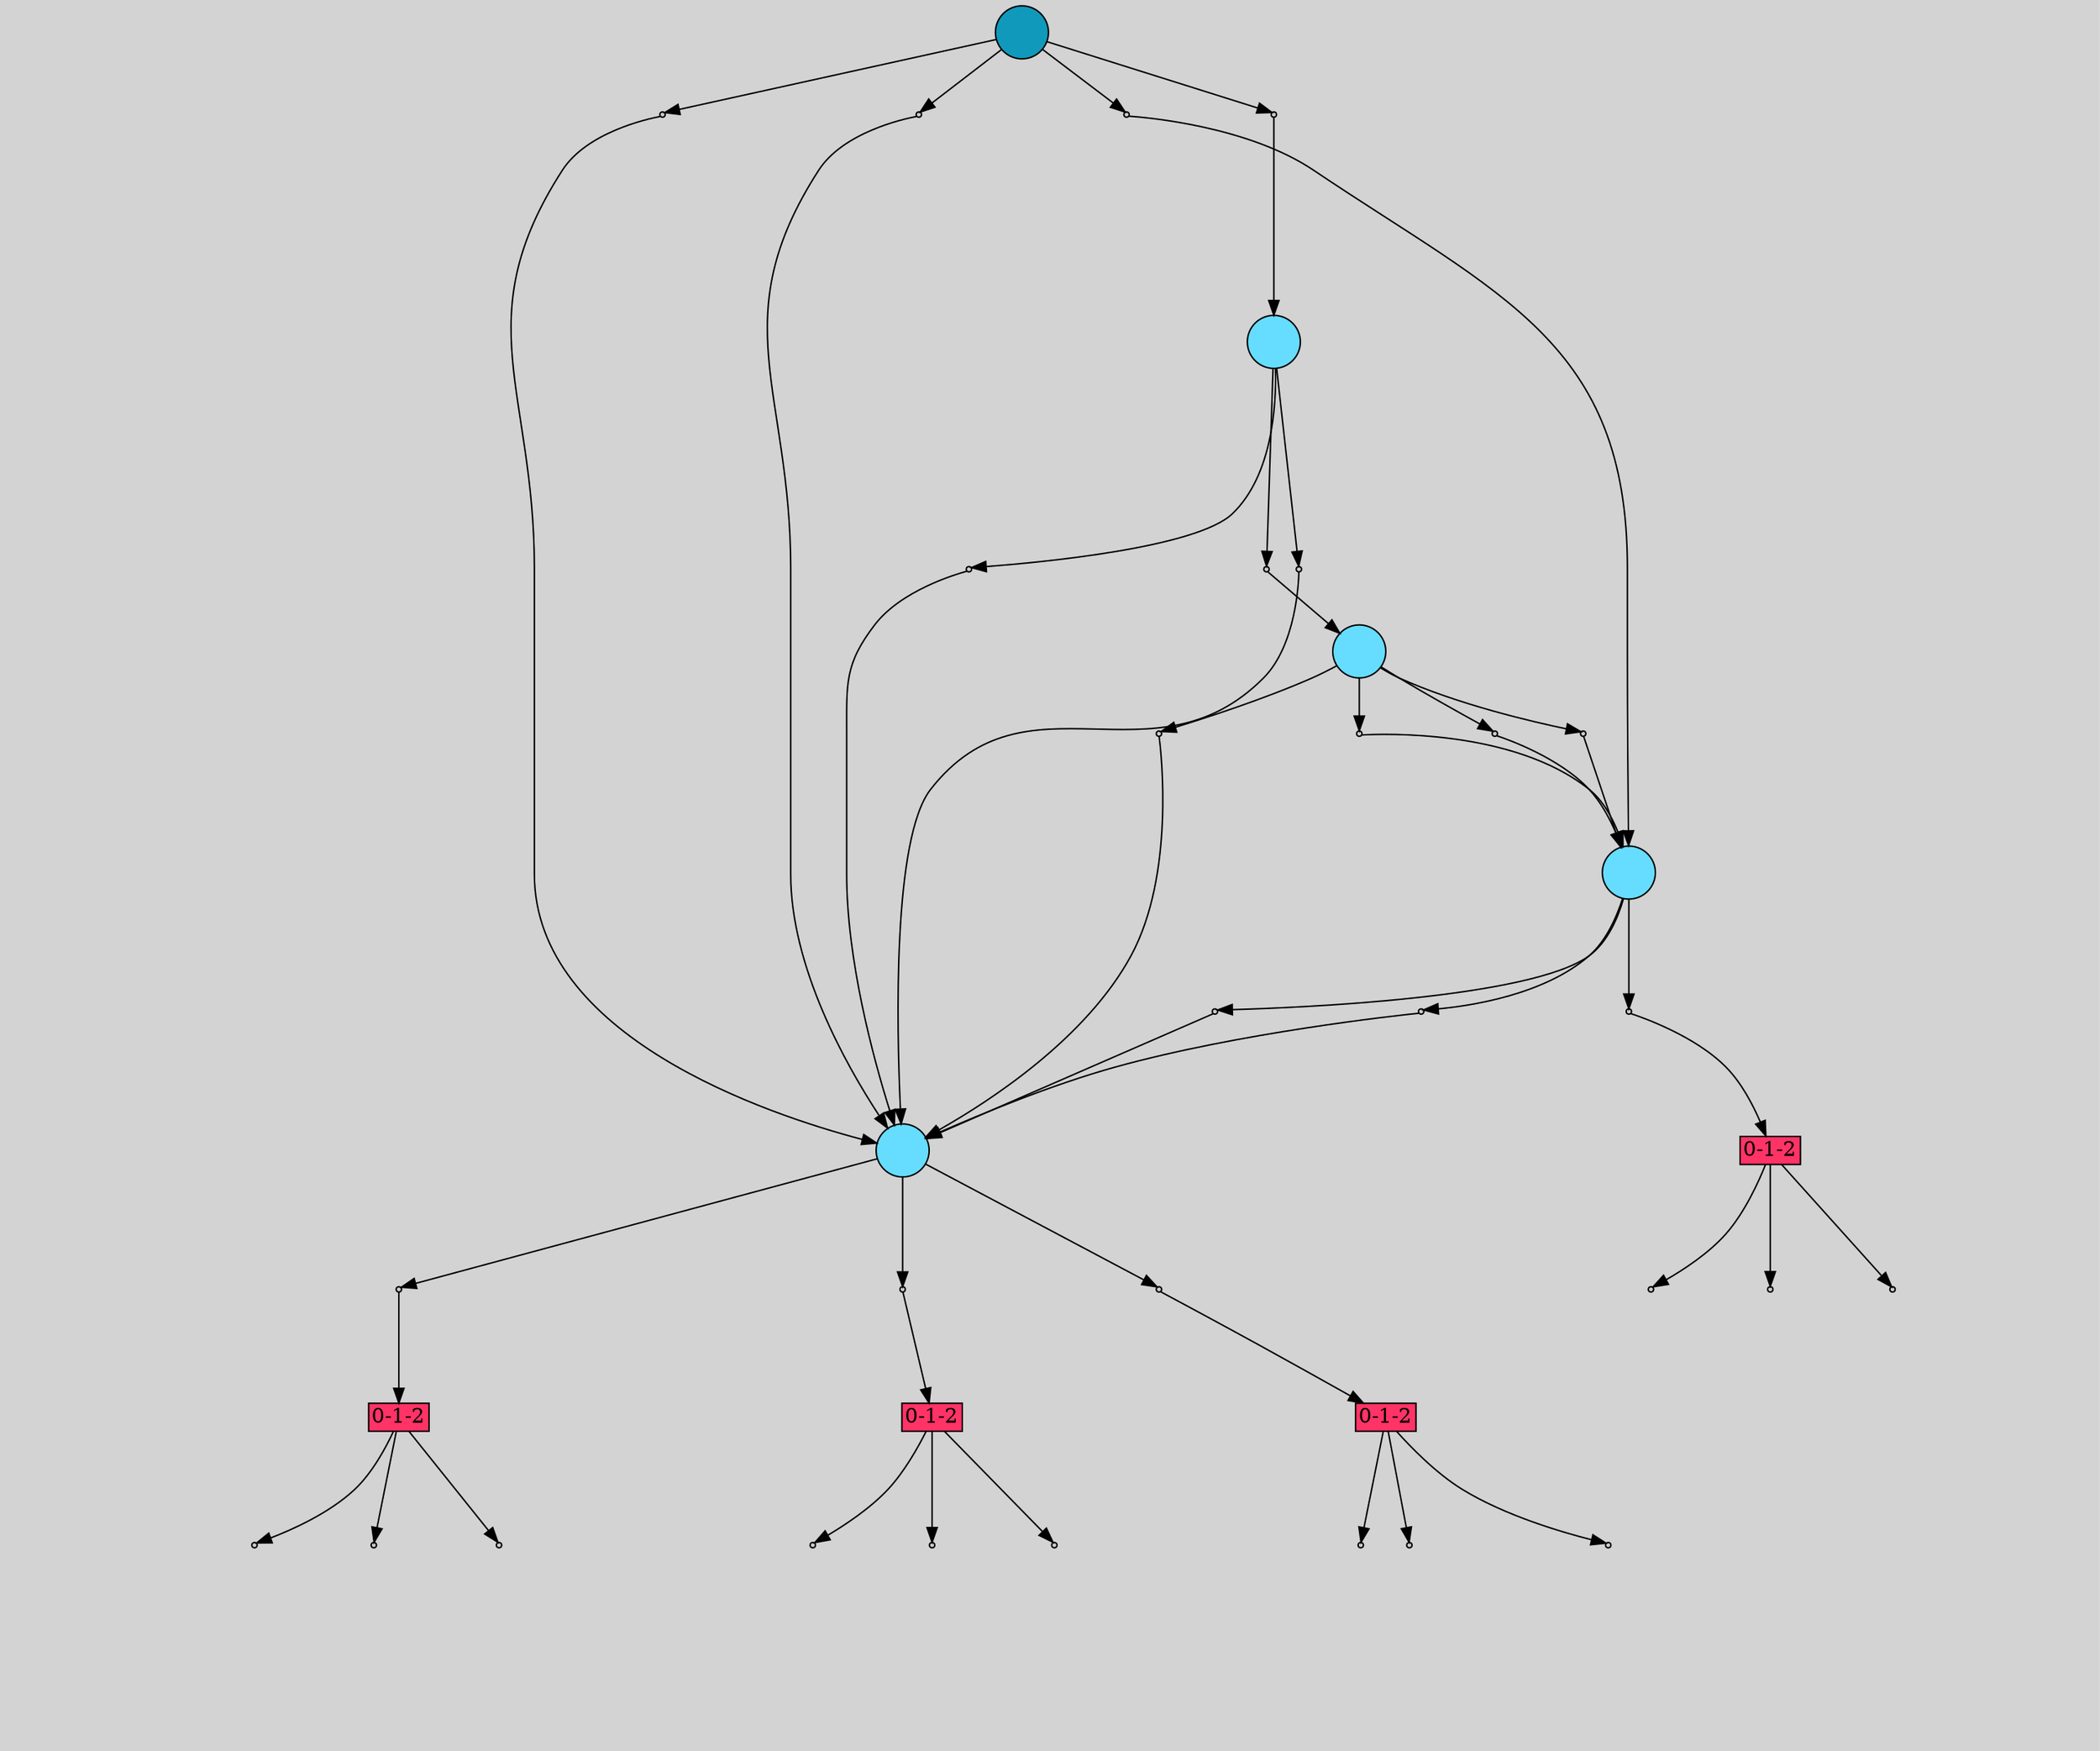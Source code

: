 // File exported with GEGELATI v1.4.0
// On the 2025-07-09 14:20:02
// With the File::TPGGraphDotExporter
digraph{
	graph[pad = "0.212, 0.055" bgcolor = lightgray]
	node[shape=circle style = filled label = ""]
		T320583 [fillcolor="#1199bb"]
		T116604 [fillcolor="#66ddff"]
		T101215 [fillcolor="#66ddff"]
		T291870 [fillcolor="#66ddff"]
		A115317 [fillcolor="#ff3366" shape=box margin=0.03 width=0 height=0 label="0-1-2"]
		A113056 [fillcolor="#ff3366" shape=box margin=0.03 width=0 height=0 label="0-1-2"]
		A116686 [fillcolor="#ff3366" shape=box margin=0.03 width=0 height=0 label="0-1-2"]
		A124567 [fillcolor="#ff3366" shape=box margin=0.03 width=0 height=0 label="0-1-2"]
		T169057 [fillcolor="#66ddff"]
		P2475090 [fillcolor="#cccccc" shape=point label="0"] //
		I2475090 [shape=box style=invis label="19|0&0|3#1|8&#92;n1|0&1|0#0|0&#92;n1|1&1|4#0|8&#92;n6|0&0|9#1|9&#92;n"] //-0.253152|-0.316663|-0.199278|-0.661709|-0.211802|0.136522|-0.188626|-0.255603|
		P2475090 -> I2475090[style=invis]
		T320583 -> P2475090 -> T116604
		P2475091 [fillcolor="#cccccc" shape=point label="0"] //
		I2475091 [shape=box style=invis label="9|0&1|10#0|10&#92;n"] //0.378055|0.652487|
		P2475091 -> I2475091[style=invis]
		T320583 -> P2475091 -> T101215
		P2475092 [fillcolor="#cccccc" shape=point label="0"] //
		I2475092 [shape=box style=invis label="1|1&1|4#1|2&#92;n12|0&0|9#1|3&#92;n6|3&1|9#0|10&#92;n2|7&1|0#1|8&#92;n12|5&1|9#0|0&#92;n2|7&1|5#0|7&#92;n2|4&0|3#0|5&#92;n4|7&0|7#0|4&#92;n0|6&1|8#0|7&#92;n3|5&1|2#0|6&#92;n5|6&0|5#1|3&#92;n8|4&0|6#1|7&#92;n16|1&0|4#1|0&#92;n7|1&0|9#0|4&#92;n5|0&0|1#1|2&#92;n"] //0.045515|0.503967|0.430022|0.694477|0.926325|-0.222800|-0.633842|-0.041348|-0.380789|-0.936768|0.996449|0.304130|0.592547|-0.940047|0.776606|-0.670649|-0.893336|0.767127|-0.540949|-0.381719|0.757648|0.147142|-0.504309|-0.173388|-0.055664|0.069760|0.135430|-0.978124|0.843834|-0.377039|
		P2475092 -> I2475092[style=invis]
		T320583 -> P2475092 -> T291870
		P2475093 [fillcolor="#cccccc" shape=point label="0"] //
		I2475093 [shape=box style=invis label="1|1&1|5#1|2&#92;n3|2&1|6#0|9&#92;n13|6&1|6#1|1&#92;n3|0&0|10#0|6&#92;n"] //-0.196318|0.638612|0.681350|0.420711|0.752183|0.305378|0.497582|-0.174902|
		P2475093 -> I2475093[style=invis]
		T320583 -> P2475093 -> T116604
		P2475094 [fillcolor="#cccccc" shape=point label="0"] //
		I2475094 [shape=box style=invis label="3|0&1|0#1|1&#92;n"] //-0.056333|0.851506|
		P2475094 -> I2475094[style=invis]
		A115317 [fillcolor="#ff3366" shape=box margin=0.03 width=0 height=0 label="0-1-2"]
		T116604 -> P2475094 -> A115317
		P2475095 [fillcolor="#cccccc" shape=point label="0"] //
		I2475095 [shape=box style=invis label="6|3&0|6#0|10&#92;n12|0&1|6#0|3&#92;n"] //-0.283388|-0.542309|-0.233263|-0.998373|
		P2475095 -> I2475095[style=invis]
		A113056 [fillcolor="#ff3366" shape=box margin=0.03 width=0 height=0 label="0-1-2"]
		T116604 -> P2475095 -> A113056
		P2475096 [fillcolor="#cccccc" shape=point label="0"] //
		I2475096 [shape=box style=invis label="1|0&1|2#0|0&#92;n6|3&0|6#0|10&#92;n1|0&0|3#0|8&#92;n"] //-0.199278|-0.661709|-0.283388|-0.542309|-0.133274|-0.316663|
		P2475096 -> I2475096[style=invis]
		A116686 [fillcolor="#ff3366" shape=box margin=0.03 width=0 height=0 label="0-1-2"]
		T116604 -> P2475096 -> A116686
		P2475097 [fillcolor="#cccccc" shape=point label="0"] //
		I2475097 [shape=box style=invis label="6|3&0|6#0|10&#92;n12|0&1|6#0|3&#92;n"] //-0.283388|-0.542309|-0.233263|-0.998373|
		P2475097 -> I2475097[style=invis]
		A124567 [fillcolor="#ff3366" shape=box margin=0.03 width=0 height=0 label="0-1-2"]
		T101215 -> P2475097 -> A124567
		P2475098 [fillcolor="#cccccc" shape=point label="0"] //
		I2475098 [shape=box style=invis label="19|0&1|7#1|2&#92;n1|0&1|6#0|0&#92;n"] //0.513213|0.200508|-0.199278|-0.661709|
		P2475098 -> I2475098[style=invis]
		T101215 -> P2475098 -> T116604
		P2475099 [fillcolor="#cccccc" shape=point label="0"] //
		I2475099 [shape=box style=invis label="5|2&1|8#1|10&#92;n6|6&0|3#1|3&#92;n3|0&0|10#0|6&#92;n19|4&0|8#1|6&#92;n16|0&0|4#1|6&#92;n15|3&1|4#1|0&#92;n1|0&0|3#0|8&#92;n"] //-0.451364|-0.323760|0.892017|-0.140205|0.497582|-0.174902|-0.192097|0.030650|-0.025353|0.069760|-0.708238|-0.873598|-0.133274|-0.316663|
		P2475099 -> I2475099[style=invis]
		T101215 -> P2475099 -> T116604
		P2475100 [fillcolor="#cccccc" shape=point label="0"] //
		I2475100 [shape=box style=invis label="5|0&1|10#0|7&#92;n"] //0.356400|-0.218907|
		P2475100 -> I2475100[style=invis]
		T291870 -> P2475100 -> T169057
		P2475101 [fillcolor="#cccccc" shape=point label="0"] //
		I2475101 [shape=box style=invis label="6|0&1|0#1|4&#92;n"] //-0.024210|-0.111276|
		P2475101 -> I2475101[style=invis]
		T291870 -> P2475101 -> T116604
		P2475102 [fillcolor="#cccccc" shape=point label="0"] //
		I2475102 [shape=box style=invis label="8|0&1|10#1|5&#92;n"] //0.947747|-0.944051|
		P2475102 -> I2475102[style=invis]
		T291870 -> P2475102 -> T116604
		P2475103 [fillcolor="#cccccc" shape=point label="1"] //
		I2475103 [shape=box style=invis label="16|2&1|2#0|1&#92;n12|2&0|10#1|5&#92;n3|4&1|8#1|3&#92;n0|2&0|10#0|4&#92;n7|0&0|2#0|5&#92;n14|0&1|10#0|8&#92;n"] //0.336543|-0.278813|0.106837|-0.483286|-0.821739|-0.800758|-0.741586|0.540033|0.212518|0.270070|-0.681300|-0.684278|
		P2475103 -> I2475103[style=invis]
		A115317 -> P2475103
		P2475104 [fillcolor="#cccccc" shape=point label="1"] //
		I2475104 [shape=box style=invis label="18|0&1|9#1|0&#92;n"] //-0.865581|-0.903238|
		P2475104 -> I2475104[style=invis]
		A115317 -> P2475104
		P2475105 [fillcolor="#cccccc" shape=point label="1"] //
		I2475105 [shape=box style=invis label="11|1&1|9#1|5&#92;n11|1&0|1#1|3&#92;n4|2&1|8#0|9&#92;n7|0&0|2#0|4&#92;n12|0&0|0#1|7&#92;n"] //-0.155422|-0.880909|0.626762|0.641854|0.093989|0.160157|0.784961|-0.089124|0.959569|-0.123142|
		P2475105 -> I2475105[style=invis]
		A115317 -> P2475105
		P2475106 [fillcolor="#cccccc" shape=point label="1"] //
		I2475106 [shape=box style=invis label="11|1&1|9#1|5&#92;n11|1&0|1#1|3&#92;n4|2&1|8#0|9&#92;n7|0&0|2#0|4&#92;n12|0&0|0#1|8&#92;n"] //-0.155422|-0.880909|0.626762|0.612911|0.093989|0.160157|0.784961|-0.089124|0.959569|-0.123142|
		P2475106 -> I2475106[style=invis]
		A113056 -> P2475106
		P2475107 [fillcolor="#cccccc" shape=point label="1"] //
		I2475107 [shape=box style=invis label="16|1&1|7#1|10&#92;n17|1&0|9#1|6&#92;n13|7&1|0#0|9&#92;n18|2&1|0#1|8&#92;n4|2&0|2#0|7&#92;n14|0&1|5#0|2&#92;n"] //0.522060|0.902665|-0.138659|0.918387|0.808716|0.877261|-0.511056|-0.263088|-0.354170|-0.903572|-0.724603|0.221023|
		P2475107 -> I2475107[style=invis]
		A113056 -> P2475107
		P2475108 [fillcolor="#cccccc" shape=point label="1"] //
		I2475108 [shape=box style=invis label="15|2&1|4#1|8&#92;n4|5&0|2#1|6&#92;n16|2&1|2#0|1&#92;n12|2&0|10#0|5&#92;n7|0&0|2#0|5&#92;n"] //0.535581|-0.271988|-0.589203|-0.653670|0.336543|-0.278813|0.106837|-0.483286|0.212518|0.270070|
		P2475108 -> I2475108[style=invis]
		A113056 -> P2475108
		P2475109 [fillcolor="#cccccc" shape=point label="1"] //
		I2475109 [shape=box style=invis label="9|6&1|3#0|9&#92;n18|2&1|9#0|8&#92;n5|1&0|10#1|9&#92;n12|0&0|1#0|6&#92;n14|0&0|0#1|6&#92;n12|0&1|7#0|8&#92;n"] //-0.634428|0.094799|-0.722665|-0.728019|-0.563148|-0.246348|0.269370|0.223957|-0.549758|-0.684314|-0.728308|-0.063301|
		P2475109 -> I2475109[style=invis]
		A116686 -> P2475109
		P2475110 [fillcolor="#cccccc" shape=point label="1"] //
		I2475110 [shape=box style=invis label="5|5&1|1#1|6&#92;n3|4&1|4#1|10&#92;n12|2&1|5#0|4&#92;n12|2&0|10#0|5&#92;n7|0&0|2#0|5&#92;n"] //-0.909636|-0.951802|0.228739|-0.947290|-0.422992|-0.420260|0.106837|-0.483286|0.212518|0.270070|
		P2475110 -> I2475110[style=invis]
		A116686 -> P2475110
		P2475111 [fillcolor="#cccccc" shape=point label="1"] //
		I2475111 [shape=box style=invis label="4|0&1|1#1|1&#92;n14|2&0|0#1|0&#92;n7|0&0|2#0|10&#92;n12|0&0|0#1|8&#92;n"] //-0.558744|0.563117|-0.021587|0.544218|0.784961|-0.089124|0.959569|-0.123142|
		P2475111 -> I2475111[style=invis]
		A116686 -> P2475111
		P2475112 [fillcolor="#cccccc" shape=point label="1"] //
		I2475112 [shape=box style=invis label="11|1&1|9#1|5&#92;n11|1&0|1#1|3&#92;n4|2&1|8#0|9&#92;n7|0&0|2#0|4&#92;n12|0&0|0#1|8&#92;n"] //-0.155422|-0.880909|0.626762|0.612911|0.093989|0.160157|0.784961|-0.089124|0.959569|-0.123142|
		P2475112 -> I2475112[style=invis]
		A124567 -> P2475112
		P2475113 [fillcolor="#cccccc" shape=point label="1"] //
		I2475113 [shape=box style=invis label="16|1&1|7#1|10&#92;n17|1&0|9#1|6&#92;n13|7&1|0#0|9&#92;n18|2&1|0#1|8&#92;n4|2&0|2#0|7&#92;n14|0&1|5#0|2&#92;n"] //0.644232|0.902665|-0.138659|0.918387|0.808716|0.877261|-0.511056|-0.263088|-0.354170|-0.903572|-0.724603|0.221023|
		P2475113 -> I2475113[style=invis]
		A124567 -> P2475113
		P2475114 [fillcolor="#cccccc" shape=point label="1"] //
		I2475114 [shape=box style=invis label="15|2&1|4#1|8&#92;n4|5&0|2#1|6&#92;n16|2&1|2#0|1&#92;n12|2&0|10#0|5&#92;n7|0&0|2#1|5&#92;n"] //0.535581|-0.271988|-0.589203|-0.653670|0.336543|-0.278813|0.106837|-0.483286|0.212518|0.270070|
		P2475114 -> I2475114[style=invis]
		A124567 -> P2475114
		P2475115 [fillcolor="#cccccc" shape=point label="0"] //
		I2475115 [shape=box style=invis label="6|0&1|6#1|0&#92;n"] //0.400456|-0.186332|
		P2475115 -> I2475115[style=invis]
		T169057 -> P2475115 -> T101215
		P2475116 [fillcolor="#cccccc" shape=point label="0"] //
		I2475116 [shape=box style=invis label="17|1&1|4#1|7&#92;n5|1&0|9#1|10&#92;n19|1&0|9#1|9&#92;n2|0&0|1#1|1&#92;n"] //-0.745672|-0.859378|-0.900840|-0.720243|-0.815331|0.469662|-0.260207|-0.926545|
		P2475116 -> I2475116[style=invis]
		T169057 -> P2475116 -> T101215
		P2475117 [fillcolor="#cccccc" shape=point label="0"] //
		I2475117 [shape=box style=invis label="16|4&1|4#1|10&#92;n2|0&1|2#0|4&#92;n"] //0.001201|-0.176702|-0.679169|0.404166|
		P2475117 -> I2475117[style=invis]
		T169057 -> P2475117 -> T101215
		P2475118 [fillcolor="#cccccc" shape=point label="0"] //
		I2475118 [shape=box style=invis label="5|2&1|8#1|10&#92;n6|6&0|3#1|3&#92;n3|0&0|10#0|6&#92;n19|4&0|8#1|6&#92;n16|0&0|4#1|6&#92;n16|3&1|1#1|9&#92;n1|0&0|3#0|8&#92;n"] //-0.451364|-0.323760|0.892017|-0.140205|0.497582|-0.174902|-0.192097|0.030650|-0.025353|0.069760|0.290206|-0.766383|-0.133274|-0.316663|
		P2475118 -> I2475118[style=invis]
		T169057 -> P2475118 -> T116604
}
